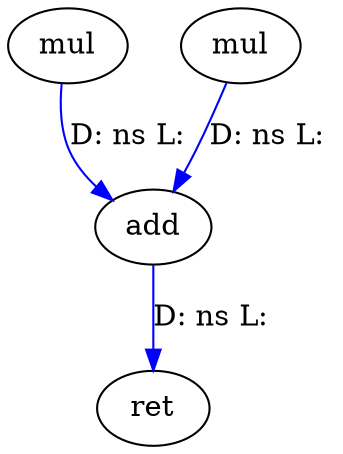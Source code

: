 digraph {
Node0x5583bdce6f40[label="add"];
Node0x5583bdce7220[label="mul"];
Node0x5583bdce7220 -> Node0x5583bdce6f40[label="D: ns L: ",color=blue];
Node0x5583bdce7060[label="mul"];
Node0x5583bdce7060 -> Node0x5583bdce6f40[label="D: ns L: ",color=blue];
Node0x5583bdce6e20[label="ret"];
Node0x5583bdce6f40 -> Node0x5583bdce6e20[label="D: ns L: ",color=blue];
}